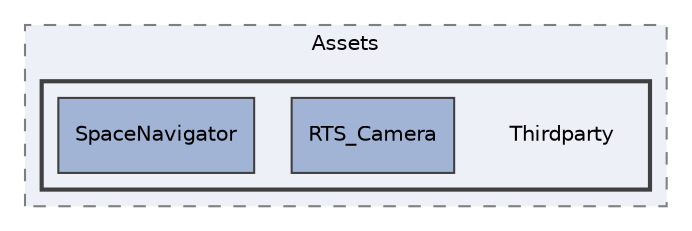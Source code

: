 digraph "C:/Users/Guille/LatticeAssembly/Assets/Thirdparty"
{
 // LATEX_PDF_SIZE
  edge [fontname="Helvetica",fontsize="10",labelfontname="Helvetica",labelfontsize="10"];
  node [fontname="Helvetica",fontsize="10",shape=record];
  compound=true
  subgraph clusterdir_8bc20651c52d64f68a2ad1811463e540 {
    graph [ bgcolor="#edf0f7", pencolor="grey50", style="filled,dashed,", label="Assets", fontname="Helvetica", fontsize="10", URL="dir_8bc20651c52d64f68a2ad1811463e540.html"]
  subgraph clusterdir_b53d104748b4418309010f795378930e {
    graph [ bgcolor="#edf0f7", pencolor="grey25", style="filled,bold,", label="", fontname="Helvetica", fontsize="10", URL="dir_b53d104748b4418309010f795378930e.html"]
    dir_b53d104748b4418309010f795378930e [shape=plaintext, label="Thirdparty"];
  dir_78c445865d07a158b5bf1f70966b4ec2 [shape=box, label="RTS_Camera", style="filled,", fillcolor="#a2b4d6", color="grey25", URL="dir_78c445865d07a158b5bf1f70966b4ec2.html"];
  dir_dbd43417ba2b7e3a3cff0cc3c3d37913 [shape=box, label="SpaceNavigator", style="filled,", fillcolor="#a2b4d6", color="grey25", URL="dir_dbd43417ba2b7e3a3cff0cc3c3d37913.html"];
  }
  }
}
